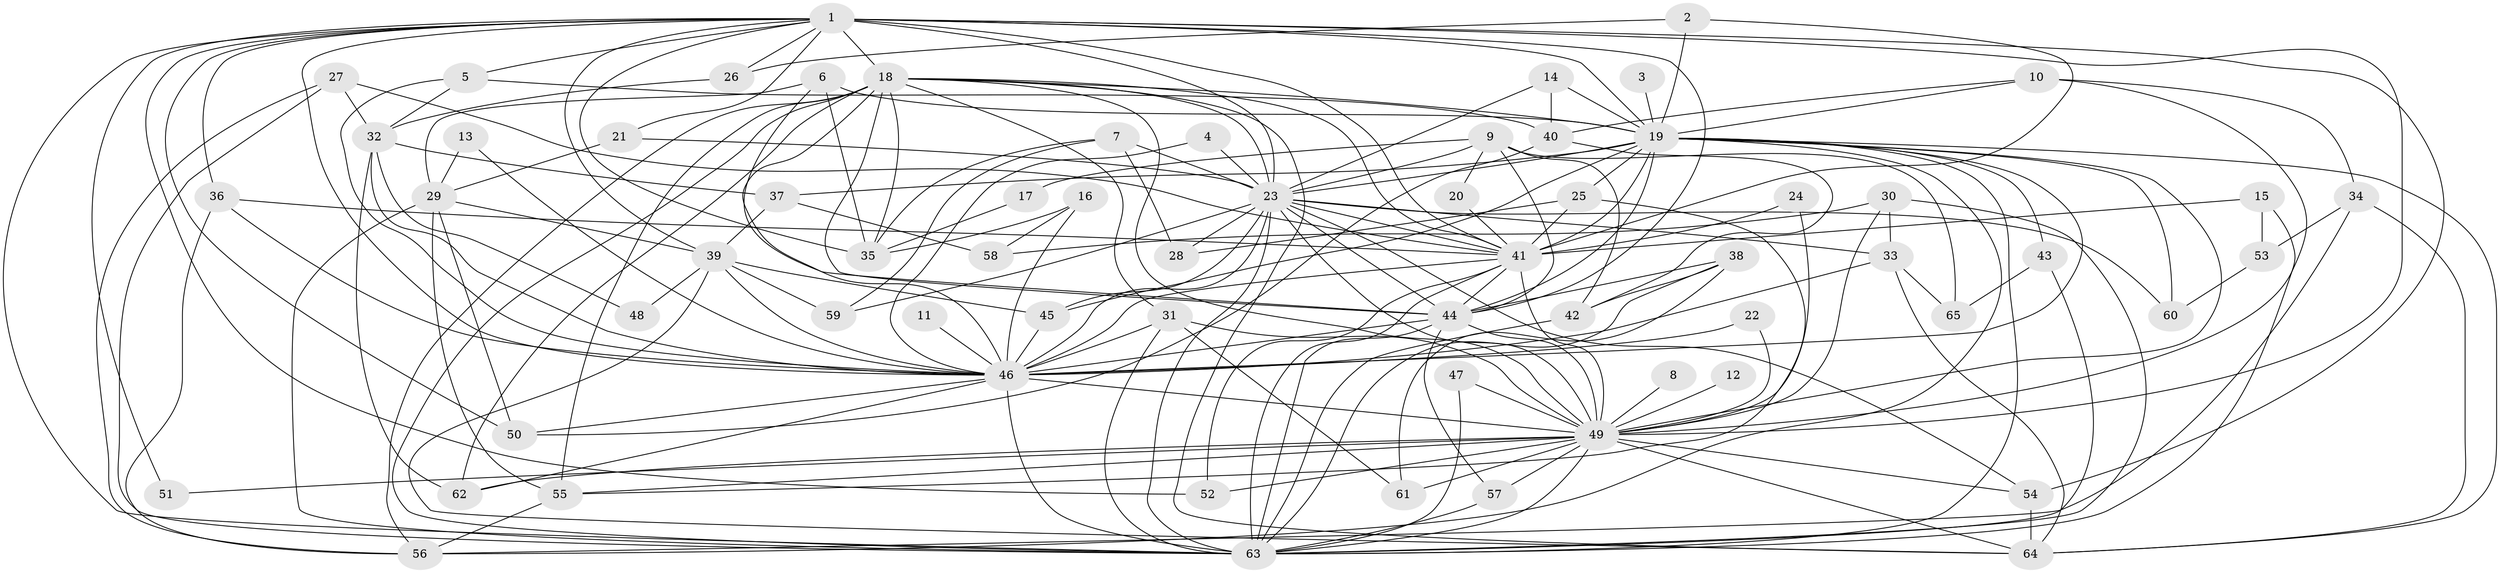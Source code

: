 // original degree distribution, {16: 0.015384615384615385, 20: 0.007692307692307693, 31: 0.007692307692307693, 22: 0.015384615384615385, 24: 0.015384615384615385, 21: 0.007692307692307693, 29: 0.007692307692307693, 3: 0.15384615384615385, 2: 0.5384615384615384, 7: 0.03076923076923077, 10: 0.007692307692307693, 4: 0.15384615384615385, 5: 0.023076923076923078, 6: 0.015384615384615385}
// Generated by graph-tools (version 1.1) at 2025/01/03/09/25 03:01:18]
// undirected, 65 vertices, 182 edges
graph export_dot {
graph [start="1"]
  node [color=gray90,style=filled];
  1;
  2;
  3;
  4;
  5;
  6;
  7;
  8;
  9;
  10;
  11;
  12;
  13;
  14;
  15;
  16;
  17;
  18;
  19;
  20;
  21;
  22;
  23;
  24;
  25;
  26;
  27;
  28;
  29;
  30;
  31;
  32;
  33;
  34;
  35;
  36;
  37;
  38;
  39;
  40;
  41;
  42;
  43;
  44;
  45;
  46;
  47;
  48;
  49;
  50;
  51;
  52;
  53;
  54;
  55;
  56;
  57;
  58;
  59;
  60;
  61;
  62;
  63;
  64;
  65;
  1 -- 5 [weight=1.0];
  1 -- 18 [weight=3.0];
  1 -- 19 [weight=2.0];
  1 -- 21 [weight=1.0];
  1 -- 23 [weight=2.0];
  1 -- 26 [weight=1.0];
  1 -- 35 [weight=2.0];
  1 -- 36 [weight=1.0];
  1 -- 39 [weight=2.0];
  1 -- 41 [weight=2.0];
  1 -- 44 [weight=2.0];
  1 -- 46 [weight=2.0];
  1 -- 49 [weight=3.0];
  1 -- 50 [weight=1.0];
  1 -- 51 [weight=1.0];
  1 -- 52 [weight=1.0];
  1 -- 54 [weight=1.0];
  1 -- 63 [weight=2.0];
  2 -- 19 [weight=1.0];
  2 -- 26 [weight=1.0];
  2 -- 41 [weight=1.0];
  3 -- 19 [weight=1.0];
  4 -- 23 [weight=1.0];
  4 -- 46 [weight=1.0];
  5 -- 32 [weight=1.0];
  5 -- 40 [weight=1.0];
  5 -- 46 [weight=1.0];
  6 -- 19 [weight=1.0];
  6 -- 29 [weight=1.0];
  6 -- 35 [weight=1.0];
  6 -- 44 [weight=1.0];
  7 -- 23 [weight=1.0];
  7 -- 28 [weight=1.0];
  7 -- 35 [weight=1.0];
  7 -- 59 [weight=1.0];
  8 -- 49 [weight=1.0];
  9 -- 17 [weight=1.0];
  9 -- 20 [weight=1.0];
  9 -- 23 [weight=1.0];
  9 -- 42 [weight=1.0];
  9 -- 44 [weight=1.0];
  9 -- 65 [weight=1.0];
  10 -- 19 [weight=1.0];
  10 -- 34 [weight=1.0];
  10 -- 40 [weight=1.0];
  10 -- 49 [weight=1.0];
  11 -- 46 [weight=1.0];
  12 -- 49 [weight=2.0];
  13 -- 29 [weight=1.0];
  13 -- 46 [weight=1.0];
  14 -- 19 [weight=2.0];
  14 -- 23 [weight=1.0];
  14 -- 40 [weight=1.0];
  15 -- 41 [weight=1.0];
  15 -- 53 [weight=1.0];
  15 -- 63 [weight=1.0];
  16 -- 35 [weight=1.0];
  16 -- 46 [weight=1.0];
  16 -- 58 [weight=1.0];
  17 -- 35 [weight=1.0];
  18 -- 19 [weight=1.0];
  18 -- 23 [weight=2.0];
  18 -- 31 [weight=1.0];
  18 -- 35 [weight=1.0];
  18 -- 41 [weight=1.0];
  18 -- 44 [weight=4.0];
  18 -- 46 [weight=1.0];
  18 -- 49 [weight=3.0];
  18 -- 55 [weight=2.0];
  18 -- 56 [weight=1.0];
  18 -- 62 [weight=1.0];
  18 -- 63 [weight=1.0];
  18 -- 64 [weight=1.0];
  19 -- 23 [weight=1.0];
  19 -- 25 [weight=1.0];
  19 -- 37 [weight=1.0];
  19 -- 41 [weight=1.0];
  19 -- 43 [weight=1.0];
  19 -- 44 [weight=2.0];
  19 -- 45 [weight=1.0];
  19 -- 46 [weight=1.0];
  19 -- 49 [weight=1.0];
  19 -- 56 [weight=1.0];
  19 -- 60 [weight=1.0];
  19 -- 63 [weight=1.0];
  19 -- 64 [weight=1.0];
  20 -- 41 [weight=2.0];
  21 -- 23 [weight=1.0];
  21 -- 29 [weight=1.0];
  22 -- 46 [weight=1.0];
  22 -- 49 [weight=1.0];
  23 -- 28 [weight=1.0];
  23 -- 33 [weight=1.0];
  23 -- 41 [weight=1.0];
  23 -- 44 [weight=1.0];
  23 -- 45 [weight=1.0];
  23 -- 46 [weight=2.0];
  23 -- 49 [weight=1.0];
  23 -- 54 [weight=1.0];
  23 -- 59 [weight=1.0];
  23 -- 60 [weight=1.0];
  23 -- 63 [weight=1.0];
  24 -- 41 [weight=1.0];
  24 -- 49 [weight=1.0];
  25 -- 28 [weight=1.0];
  25 -- 41 [weight=1.0];
  25 -- 55 [weight=1.0];
  26 -- 32 [weight=1.0];
  27 -- 32 [weight=1.0];
  27 -- 41 [weight=1.0];
  27 -- 56 [weight=1.0];
  27 -- 63 [weight=1.0];
  29 -- 39 [weight=1.0];
  29 -- 50 [weight=1.0];
  29 -- 55 [weight=1.0];
  29 -- 63 [weight=1.0];
  30 -- 33 [weight=1.0];
  30 -- 49 [weight=1.0];
  30 -- 58 [weight=1.0];
  30 -- 63 [weight=1.0];
  31 -- 46 [weight=1.0];
  31 -- 49 [weight=1.0];
  31 -- 61 [weight=1.0];
  31 -- 63 [weight=1.0];
  32 -- 37 [weight=1.0];
  32 -- 46 [weight=1.0];
  32 -- 48 [weight=1.0];
  32 -- 62 [weight=1.0];
  33 -- 46 [weight=1.0];
  33 -- 64 [weight=1.0];
  33 -- 65 [weight=1.0];
  34 -- 53 [weight=1.0];
  34 -- 56 [weight=1.0];
  34 -- 64 [weight=1.0];
  36 -- 41 [weight=1.0];
  36 -- 46 [weight=1.0];
  36 -- 56 [weight=1.0];
  37 -- 39 [weight=1.0];
  37 -- 58 [weight=1.0];
  38 -- 42 [weight=1.0];
  38 -- 44 [weight=1.0];
  38 -- 61 [weight=1.0];
  38 -- 63 [weight=1.0];
  39 -- 45 [weight=1.0];
  39 -- 46 [weight=2.0];
  39 -- 48 [weight=1.0];
  39 -- 59 [weight=1.0];
  39 -- 64 [weight=1.0];
  40 -- 42 [weight=1.0];
  40 -- 50 [weight=1.0];
  41 -- 44 [weight=1.0];
  41 -- 46 [weight=1.0];
  41 -- 49 [weight=1.0];
  41 -- 52 [weight=1.0];
  41 -- 63 [weight=4.0];
  42 -- 63 [weight=1.0];
  43 -- 63 [weight=1.0];
  43 -- 65 [weight=1.0];
  44 -- 46 [weight=4.0];
  44 -- 49 [weight=1.0];
  44 -- 57 [weight=1.0];
  44 -- 63 [weight=1.0];
  45 -- 46 [weight=1.0];
  46 -- 49 [weight=1.0];
  46 -- 50 [weight=1.0];
  46 -- 62 [weight=1.0];
  46 -- 63 [weight=1.0];
  47 -- 49 [weight=1.0];
  47 -- 63 [weight=1.0];
  49 -- 51 [weight=1.0];
  49 -- 52 [weight=1.0];
  49 -- 54 [weight=1.0];
  49 -- 55 [weight=1.0];
  49 -- 57 [weight=1.0];
  49 -- 61 [weight=1.0];
  49 -- 62 [weight=1.0];
  49 -- 63 [weight=1.0];
  49 -- 64 [weight=1.0];
  53 -- 60 [weight=1.0];
  54 -- 64 [weight=1.0];
  55 -- 56 [weight=1.0];
  57 -- 63 [weight=1.0];
}
